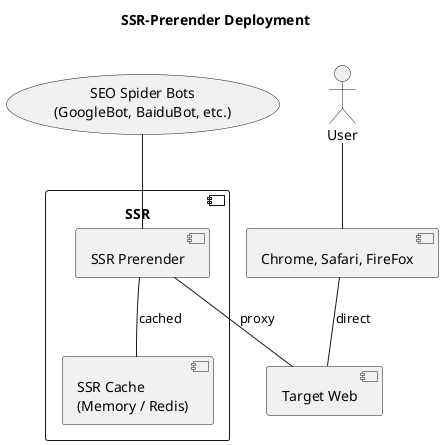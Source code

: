 ' Deployment Diagram syntax and features
' https://plantuml.com/deployment-diagram
@startuml
title SSR-Prerender Deployment\n

usecase SEOSpiderBots [
  SEO Spider Bots
  (GoogleBot, BaiduBot, etc.)
]

actor User

component Browser [
  Chrome, Safari, FireFox
]

component SSR {
  component SSRPrerender [
    SSR Prerender
  ]
  component SSRCache [
    SSR Cache 
    (Memory / Redis)
  ]
}

component TargetWeb [
  Target Web
]

SSRPrerender -- SSRCache : cached
SSRPrerender -- TargetWeb : proxy

SEOSpiderBots -- SSRPrerender

User -- Browser
Browser -- TargetWeb : direct
@enduml